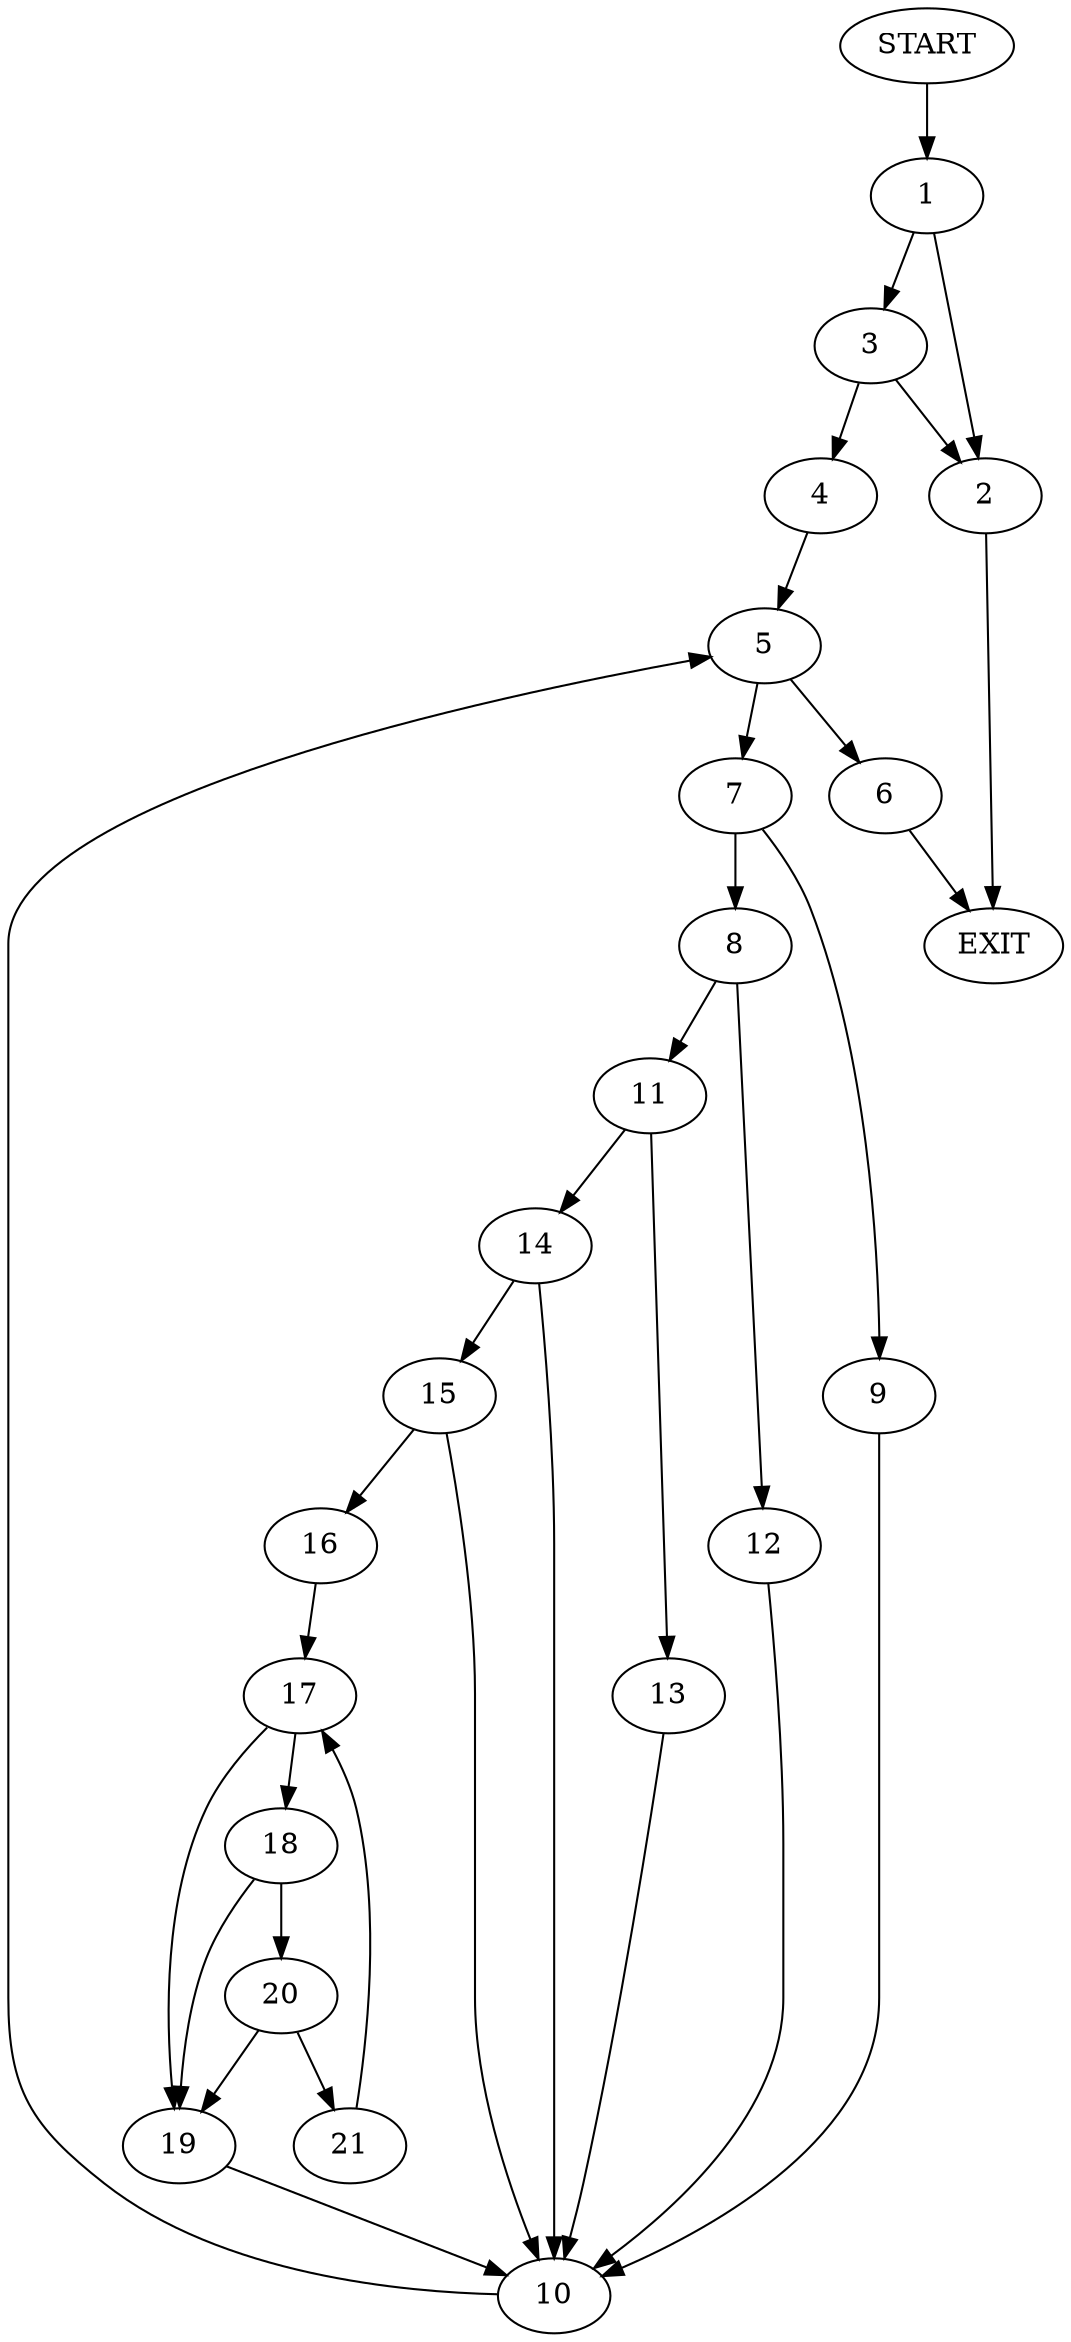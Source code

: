 digraph {
0 [label="START"]
22 [label="EXIT"]
0 -> 1
1 -> 2
1 -> 3
3 -> 4
3 -> 2
2 -> 22
4 -> 5
5 -> 6
5 -> 7
7 -> 8
7 -> 9
6 -> 22
9 -> 10
8 -> 11
8 -> 12
10 -> 5
12 -> 10
11 -> 13
11 -> 14
13 -> 10
14 -> 10
14 -> 15
15 -> 16
15 -> 10
16 -> 17
17 -> 18
17 -> 19
19 -> 10
18 -> 20
18 -> 19
20 -> 21
20 -> 19
21 -> 17
}
